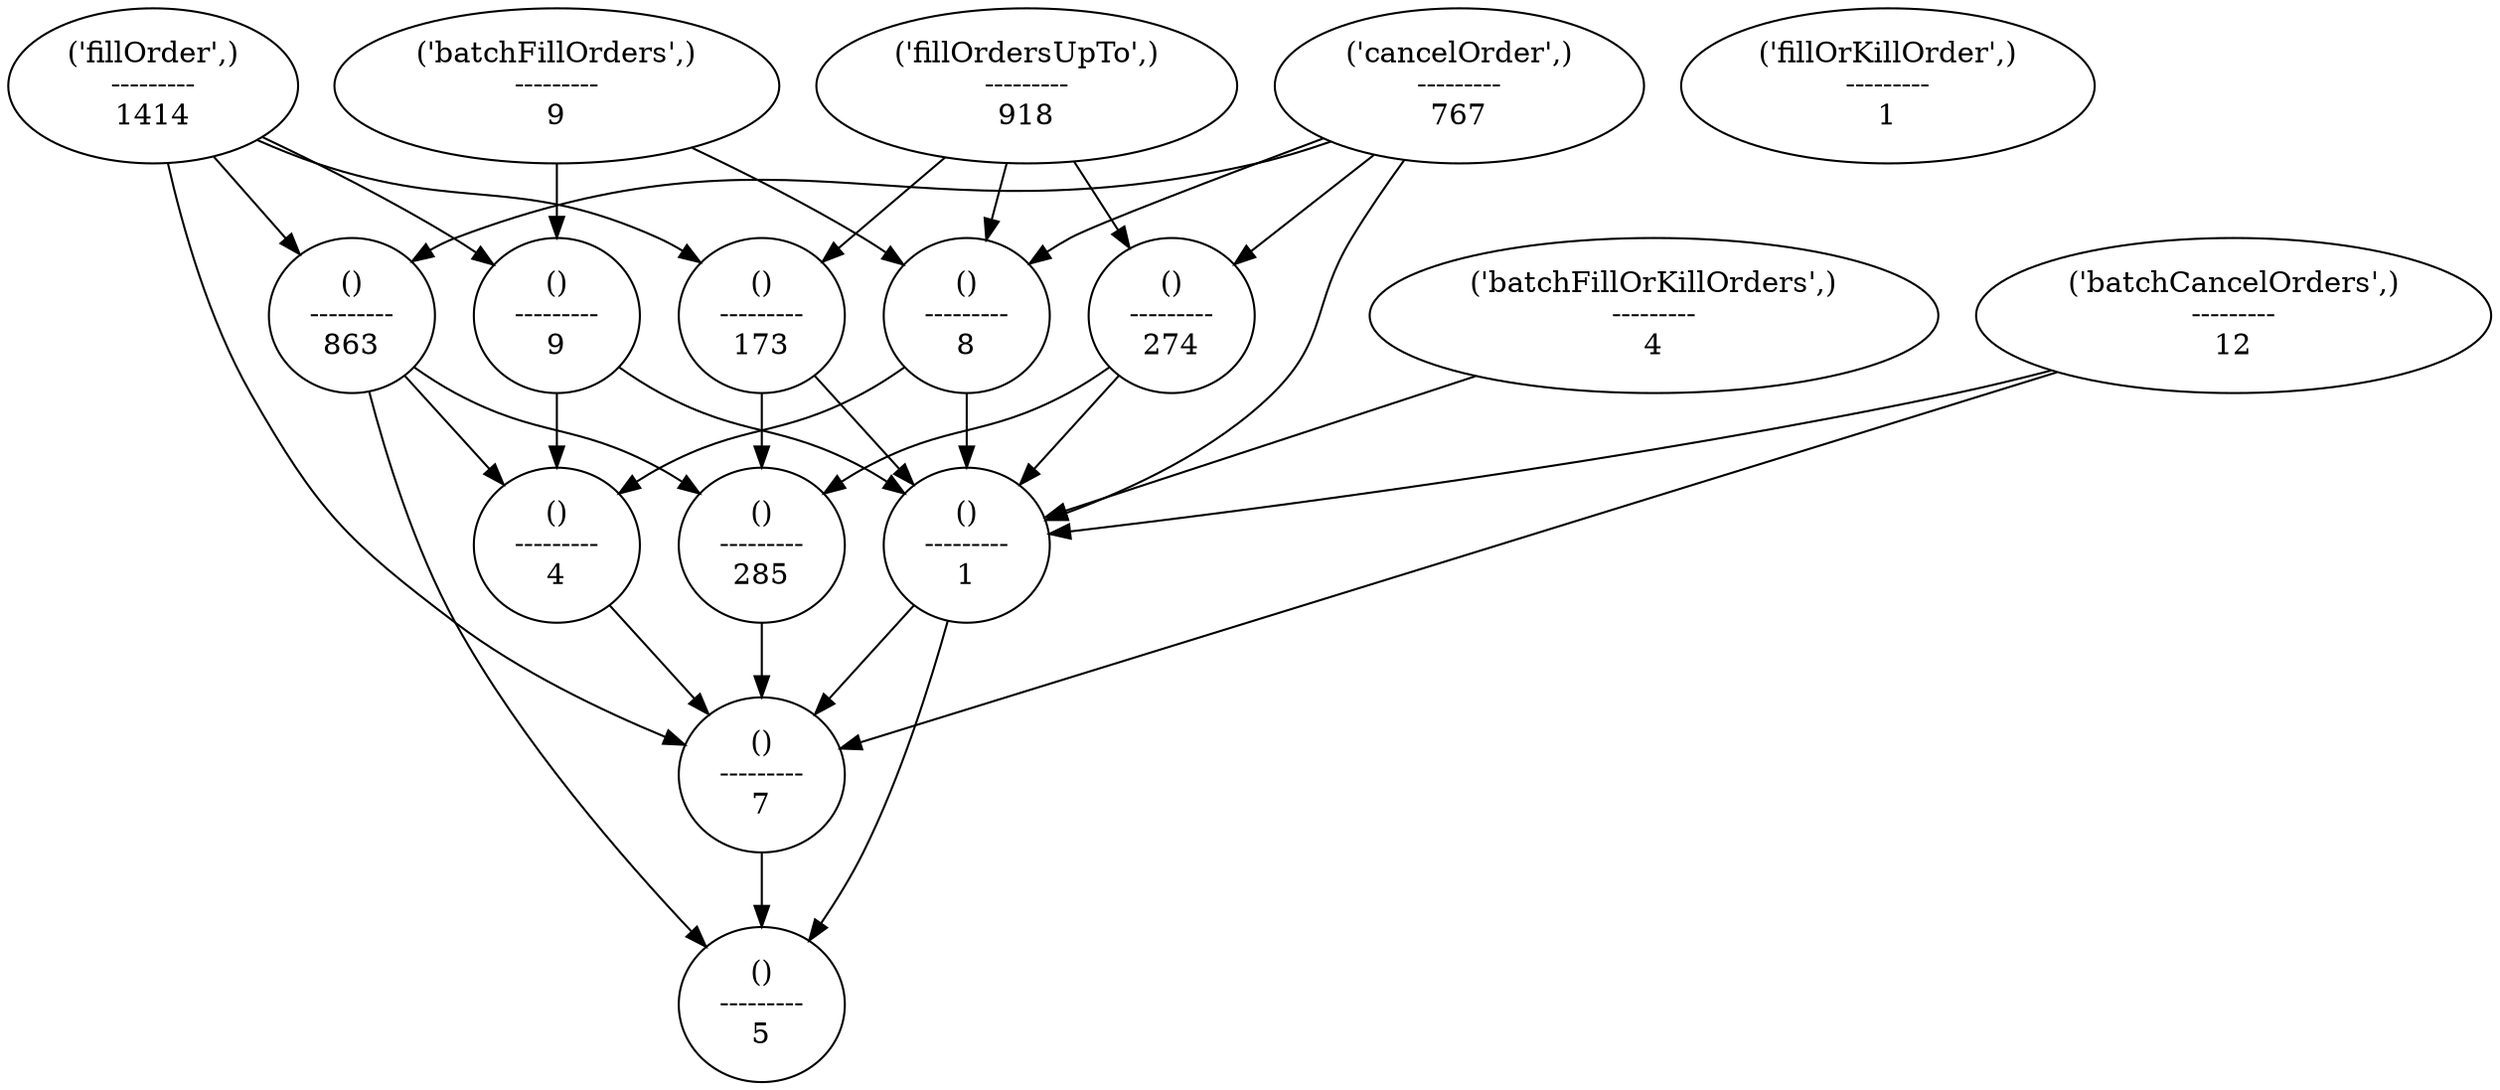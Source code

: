 strict digraph  {
"('fillOrder',)\n---------\n1414";
"()\n---------\n863";
"()\n---------\n285";
"()\n---------\n7";
"()\n---------\n4";
"()\n---------\n5";
"()\n---------\n173";
"()\n---------\n1";
"()\n---------\n9";
"()\n---------\n7";
"('cancelOrder',)\n---------\n767";
"()\n---------\n274";
"()\n---------\n1";
"()\n---------\n8";
"()\n---------\n1";
"('fillOrdersUpTo',)\n---------\n918";
"()\n---------\n8";
"('batchFillOrders',)\n---------\n9";
"('batchCancelOrders',)\n---------\n12";
"('batchFillOrKillOrders',)\n---------\n4";
"('fillOrKillOrder',)\n---------\n1";
"('fillOrder',)\n---------\n1414" -> "()\n---------\n863";
"('fillOrder',)\n---------\n1414" -> "()\n---------\n173";
"('fillOrder',)\n---------\n1414" -> "()\n---------\n9";
"('fillOrder',)\n---------\n1414" -> "()\n---------\n7";
"()\n---------\n863" -> "()\n---------\n285";
"()\n---------\n863" -> "()\n---------\n4";
"()\n---------\n863" -> "()\n---------\n5";
"()\n---------\n285" -> "()\n---------\n7";
"()\n---------\n4" -> "()\n---------\n7";
"()\n---------\n173" -> "()\n---------\n285";
"()\n---------\n173" -> "()\n---------\n1";
"()\n---------\n1" -> "()\n---------\n7";
"()\n---------\n9" -> "()\n---------\n4";
"()\n---------\n9" -> "()\n---------\n1";
"()\n---------\n7" -> "()\n---------\n5";
"('cancelOrder',)\n---------\n767" -> "()\n---------\n863";
"('cancelOrder',)\n---------\n767" -> "()\n---------\n274";
"('cancelOrder',)\n---------\n767" -> "()\n---------\n8";
"('cancelOrder',)\n---------\n767" -> "()\n---------\n1";
"()\n---------\n274" -> "()\n---------\n285";
"()\n---------\n274" -> "()\n---------\n1";
"()\n---------\n8" -> "()\n---------\n4";
"()\n---------\n1" -> "()\n---------\n5";
"('fillOrdersUpTo',)\n---------\n918" -> "()\n---------\n274";
"('fillOrdersUpTo',)\n---------\n918" -> "()\n---------\n173";
"('fillOrdersUpTo',)\n---------\n918" -> "()\n---------\n8";
"()\n---------\n8" -> "()\n---------\n1";
"('batchFillOrders',)\n---------\n9" -> "()\n---------\n9";
"('batchFillOrders',)\n---------\n9" -> "()\n---------\n8";
"('batchFillOrders',)\n---------\n9" -> "()\n---------\n8";
"('batchCancelOrders',)\n---------\n12" -> "()\n---------\n7";
"('batchCancelOrders',)\n---------\n12" -> "()\n---------\n1";
"('batchFillOrKillOrders',)\n---------\n4" -> "()\n---------\n1";
}
